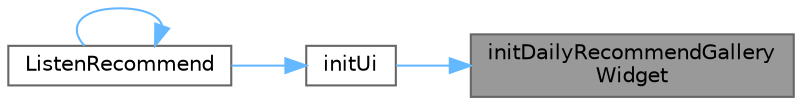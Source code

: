 digraph "initDailyRecommendGalleryWidget"
{
 // LATEX_PDF_SIZE
  bgcolor="transparent";
  edge [fontname=Helvetica,fontsize=10,labelfontname=Helvetica,labelfontsize=10];
  node [fontname=Helvetica,fontsize=10,shape=box,height=0.2,width=0.4];
  rankdir="RL";
  Node1 [id="Node000001",label="initDailyRecommendGallery\lWidget",height=0.2,width=0.4,color="gray40", fillcolor="grey60", style="filled", fontcolor="black",tooltip="初始化每日推荐画廊"];
  Node1 -> Node2 [id="edge1_Node000001_Node000002",dir="back",color="steelblue1",style="solid",tooltip=" "];
  Node2 [id="Node000002",label="initUi",height=0.2,width=0.4,color="grey40", fillcolor="white", style="filled",URL="$class_listen_recommend.html#afba6e95967cc3eb25fd518f7bde6ec04",tooltip="初始化界面"];
  Node2 -> Node3 [id="edge2_Node000002_Node000003",dir="back",color="steelblue1",style="solid",tooltip=" "];
  Node3 [id="Node000003",label="ListenRecommend",height=0.2,width=0.4,color="grey40", fillcolor="white", style="filled",URL="$class_listen_recommend.html#a921db3540ce943917c8fffc98a9df10f",tooltip="构造函数，初始化推荐界面"];
  Node3 -> Node3 [id="edge3_Node000003_Node000003",dir="back",color="steelblue1",style="solid",tooltip=" "];
}
